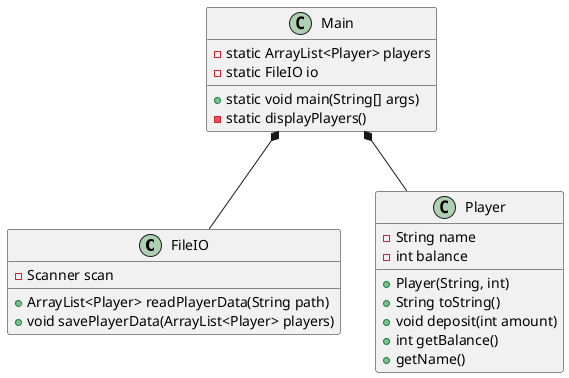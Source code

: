 @startuml
'DATA PERSISTENCE


class FileIO
class Player
class Main

Main *-- Player
Main *-- FileIO

class Main{
- static ArrayList<Player> players
- static FileIO io
+ static void main(String[] args)
- static displayPlayers()
}




 FileIO : - Scanner scan
 FileIO : + ArrayList<Player> readPlayerData(String path)
 FileIO : + void savePlayerData(ArrayList<Player> players)



Player  : - String name
Player  : - int balance
Player  : + Player(String, int)
Player  : + String toString()
Player  : + void deposit(int amount)
Player  : + int getBalance()
Player : + getName()

@enduml